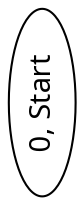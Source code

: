 digraph G {
	size="10,5.5";
	ratio=fill;
	rotate=90;
	center = "true";
	node [width=.1, height=.1, fontname="Terminus"]
	"0, Start" [shape=ellipse, color=black];
}
